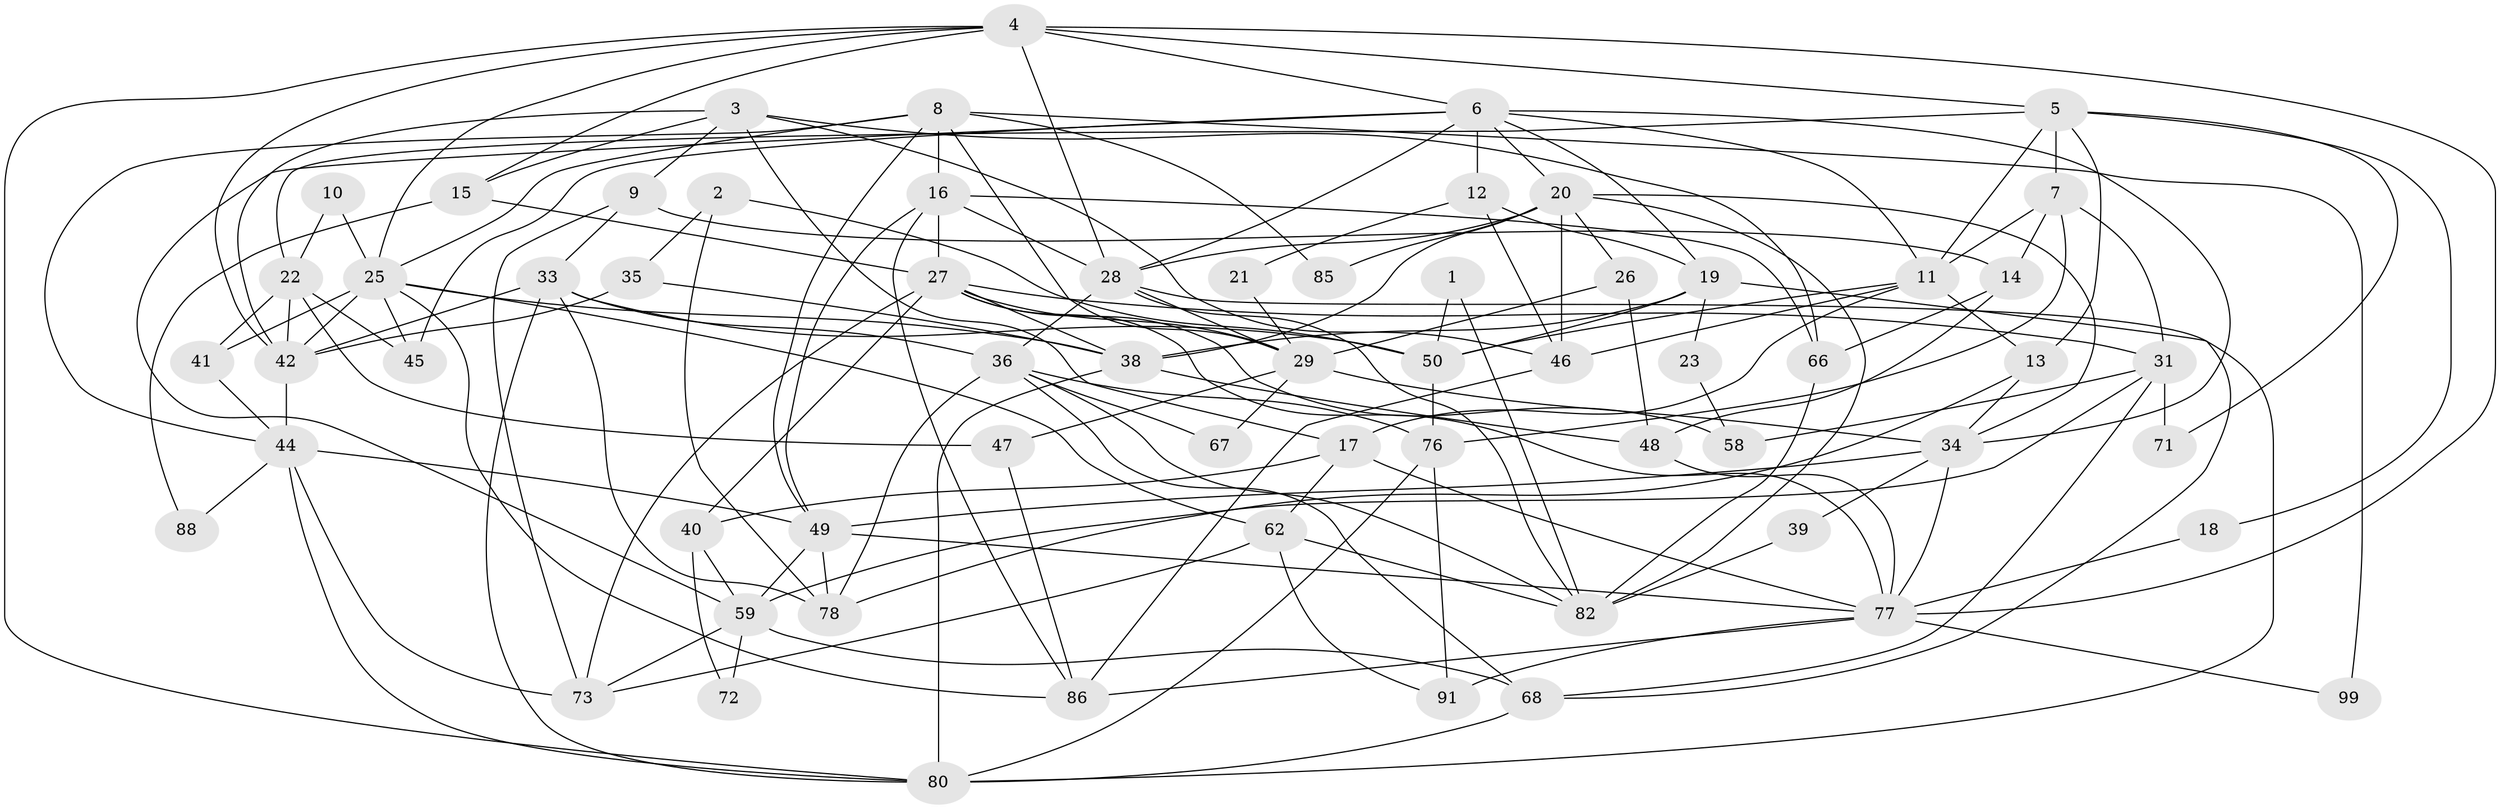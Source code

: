 // Generated by graph-tools (version 1.1) at 2025/24/03/03/25 07:24:02]
// undirected, 64 vertices, 160 edges
graph export_dot {
graph [start="1"]
  node [color=gray90,style=filled];
  1;
  2 [super="+100"];
  3;
  4 [super="+95"];
  5 [super="+74"];
  6 [super="+30"];
  7 [super="+61"];
  8 [super="+56"];
  9 [super="+87"];
  10;
  11 [super="+32"];
  12;
  13 [super="+92"];
  14;
  15 [super="+24"];
  16 [super="+97"];
  17 [super="+102"];
  18;
  19 [super="+65"];
  20 [super="+64"];
  21;
  22 [super="+90"];
  23;
  25 [super="+81"];
  26;
  27 [super="+89"];
  28 [super="+53"];
  29 [super="+43"];
  31 [super="+37"];
  33 [super="+52"];
  34 [super="+51"];
  35;
  36 [super="+69"];
  38 [super="+54"];
  39;
  40;
  41;
  42 [super="+70"];
  44 [super="+55"];
  45;
  46 [super="+57"];
  47;
  48 [super="+63"];
  49 [super="+79"];
  50 [super="+60"];
  58;
  59 [super="+96"];
  62 [super="+84"];
  66 [super="+75"];
  67;
  68 [super="+83"];
  71;
  72;
  73 [super="+93"];
  76;
  77 [super="+101"];
  78;
  80;
  82 [super="+94"];
  85;
  86;
  88 [super="+98"];
  91;
  99;
  1 -- 82;
  1 -- 50;
  2 -- 78;
  2 -- 50;
  2 -- 35;
  3 -- 46;
  3 -- 42;
  3 -- 17;
  3 -- 15;
  3 -- 9;
  3 -- 66;
  4 -- 25;
  4 -- 42;
  4 -- 6;
  4 -- 80;
  4 -- 5;
  4 -- 28;
  4 -- 15;
  4 -- 77;
  5 -- 13;
  5 -- 71;
  5 -- 18;
  5 -- 22;
  5 -- 7 [weight=2];
  5 -- 11;
  6 -- 12;
  6 -- 19;
  6 -- 34;
  6 -- 59;
  6 -- 28;
  6 -- 11;
  6 -- 45;
  6 -- 20;
  7 -- 14;
  7 -- 31;
  7 -- 11;
  7 -- 76;
  8 -- 85;
  8 -- 25;
  8 -- 16;
  8 -- 99;
  8 -- 29;
  8 -- 49;
  8 -- 44;
  9 -- 14;
  9 -- 33;
  9 -- 73 [weight=2];
  10 -- 22;
  10 -- 25;
  11 -- 46;
  11 -- 13;
  11 -- 50;
  11 -- 17;
  12 -- 19;
  12 -- 21;
  12 -- 46;
  13 -- 34;
  13 -- 78;
  14 -- 66;
  14 -- 48;
  15 -- 27 [weight=2];
  15 -- 88;
  16 -- 27;
  16 -- 66;
  16 -- 86;
  16 -- 28;
  16 -- 49;
  17 -- 40;
  17 -- 62;
  17 -- 77;
  18 -- 77;
  19 -- 23;
  19 -- 68;
  19 -- 50;
  19 -- 38;
  20 -- 38;
  20 -- 46;
  20 -- 85;
  20 -- 28;
  20 -- 82;
  20 -- 26;
  20 -- 34;
  21 -- 29;
  22 -- 41;
  22 -- 42;
  22 -- 45;
  22 -- 47;
  23 -- 58;
  25 -- 41;
  25 -- 45;
  25 -- 86;
  25 -- 42;
  25 -- 38;
  25 -- 62;
  26 -- 48;
  26 -- 29;
  27 -- 38 [weight=2];
  27 -- 58;
  27 -- 40;
  27 -- 31;
  27 -- 73;
  27 -- 29;
  27 -- 77;
  28 -- 80;
  28 -- 29;
  28 -- 36;
  28 -- 82;
  29 -- 47;
  29 -- 67;
  29 -- 34;
  31 -- 58;
  31 -- 71;
  31 -- 59;
  31 -- 68;
  33 -- 42;
  33 -- 36;
  33 -- 80;
  33 -- 50;
  33 -- 78;
  34 -- 39;
  34 -- 49;
  34 -- 77;
  35 -- 42;
  35 -- 38;
  36 -- 76;
  36 -- 78;
  36 -- 67;
  36 -- 82;
  36 -- 68;
  38 -- 48;
  38 -- 80;
  39 -- 82;
  40 -- 59;
  40 -- 72;
  41 -- 44;
  42 -- 44;
  44 -- 80;
  44 -- 88;
  44 -- 49;
  44 -- 73;
  46 -- 86;
  47 -- 86;
  48 -- 77;
  49 -- 59;
  49 -- 77;
  49 -- 78;
  50 -- 76;
  59 -- 68;
  59 -- 72;
  59 -- 73;
  62 -- 82;
  62 -- 91;
  62 -- 73;
  66 -- 82;
  68 -- 80;
  76 -- 91;
  76 -- 80;
  77 -- 86;
  77 -- 99;
  77 -- 91;
}
